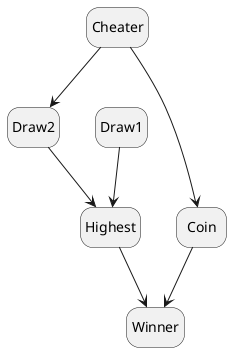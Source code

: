 @startuml
hide empty description

state "Cheater" as cheater
state "Draw1" as draw1
state "Draw2" as draw2
state "Highest" as highest
state "Coin" as coin
state "Winner" as winner

cheater --> draw2
cheater --> coin
draw1 --> highest
draw2 --> highest
highest --> winner
coin --> winner

@enduml